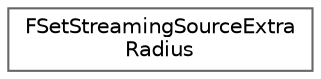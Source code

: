 digraph "Graphical Class Hierarchy"
{
 // INTERACTIVE_SVG=YES
 // LATEX_PDF_SIZE
  bgcolor="transparent";
  edge [fontname=Helvetica,fontsize=10,labelfontname=Helvetica,labelfontsize=10];
  node [fontname=Helvetica,fontsize=10,shape=box,height=0.2,width=0.4];
  rankdir="LR";
  Node0 [id="Node000000",label="FSetStreamingSourceExtra\lRadius",height=0.2,width=0.4,color="grey40", fillcolor="white", style="filled",URL="$de/d83/structFSetStreamingSourceExtraRadius.html",tooltip=" "];
}

